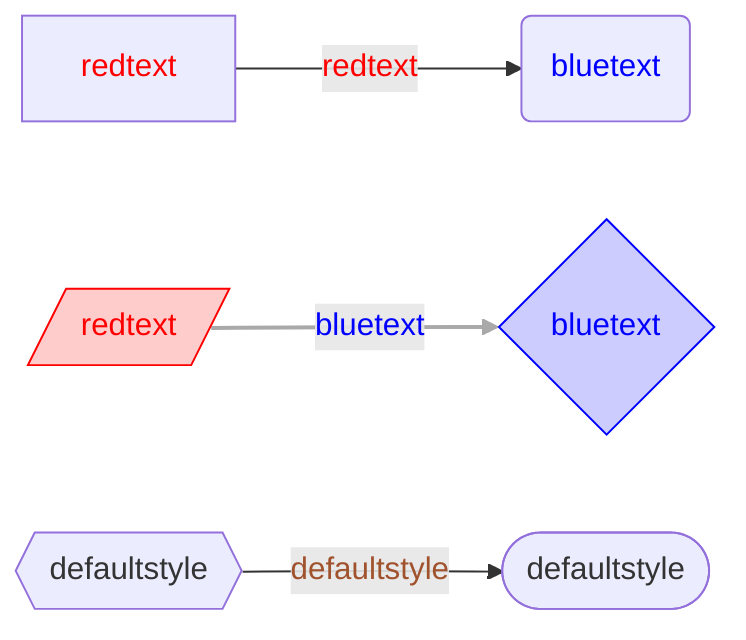 graph LR
    A[redtext] -->|redtext| B(bluetext)
    C[/redtext/] -->|bluetext| D{bluetext}
    E{{defaultstyle}} -->|defaultstyle| F([defaultstyle])
    linkStyle default color:Sienna;
    linkStyle 0 color:red;
    linkStyle 1 stroke:DarkGray,stroke-width:2px,color:#0000ff
    style A color:red;
    style B color:blue;
    style C stroke:#ff0000,fill:#ffcccc,color:#ff0000
    style D stroke:#0000ff,fill:#ccccff,color:#0000ff
    click B "flowchart.html#link-clicked" "link test"
    click D testClick "click test"